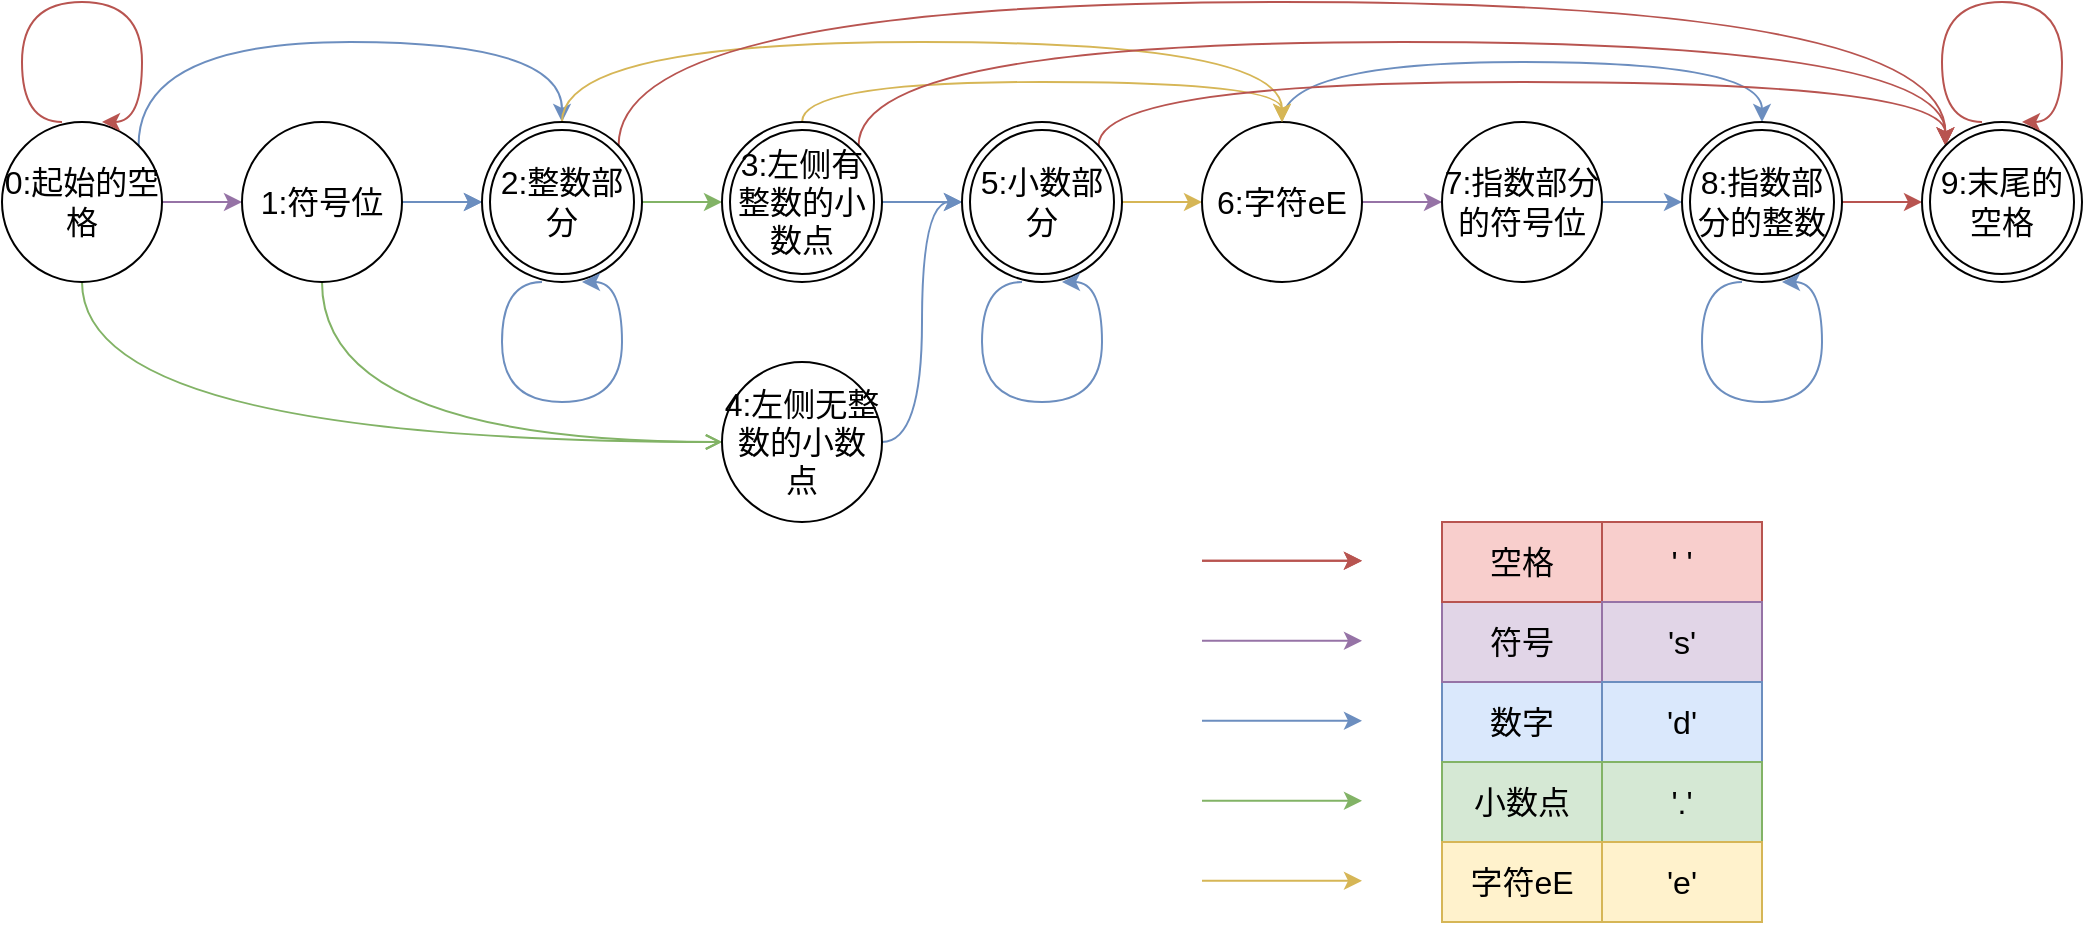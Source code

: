 <mxfile>
    <diagram id="gK3Ktp_HnpO-CIvYq1DM" name="第 1 页">
        <mxGraphModel dx="759" dy="170" grid="1" gridSize="10" guides="1" tooltips="1" connect="1" arrows="1" fold="1" page="1" pageScale="1" pageWidth="827" pageHeight="1169" math="0" shadow="0">
            <root>
                <mxCell id="0"/>
                <mxCell id="1" parent="0"/>
                <mxCell id="4" value="" style="edgeStyle=none;html=1;fontSize=16;fillColor=#e1d5e7;strokeColor=#9673a6;" parent="1" source="2" target="3" edge="1">
                    <mxGeometry relative="1" as="geometry"/>
                </mxCell>
                <mxCell id="96" style="edgeStyle=orthogonalEdgeStyle;curved=1;jumpStyle=arc;html=1;exitX=1;exitY=0;exitDx=0;exitDy=0;entryX=0.5;entryY=0;entryDx=0;entryDy=0;fontSize=16;startArrow=none;startFill=0;endArrow=classic;endFill=1;elbow=vertical;fillColor=#dae8fc;strokeColor=#6c8ebf;" parent="1" source="2" target="88" edge="1">
                    <mxGeometry relative="1" as="geometry">
                        <Array as="points">
                            <mxPoint x="108" y="40"/>
                            <mxPoint x="320" y="40"/>
                        </Array>
                    </mxGeometry>
                </mxCell>
                <mxCell id="97" style="edgeStyle=orthogonalEdgeStyle;curved=1;jumpStyle=arc;html=1;exitX=0.5;exitY=1;exitDx=0;exitDy=0;entryX=0;entryY=0.5;entryDx=0;entryDy=0;fontSize=16;startArrow=none;startFill=0;endArrow=open;endFill=0;elbow=vertical;fillColor=#d5e8d4;strokeColor=#82b366;" parent="1" source="2" target="9" edge="1">
                    <mxGeometry relative="1" as="geometry"/>
                </mxCell>
                <mxCell id="2" value="&lt;font style=&quot;font-size: 16px;&quot;&gt;0:起始的空格&lt;/font&gt;" style="ellipse;whiteSpace=wrap;html=1;aspect=fixed;" parent="1" vertex="1">
                    <mxGeometry x="40" y="80" width="80" height="80" as="geometry"/>
                </mxCell>
                <mxCell id="6" value="" style="edgeStyle=none;html=1;fontSize=16;fillColor=#dae8fc;strokeColor=#6c8ebf;" parent="1" source="3" edge="1">
                    <mxGeometry relative="1" as="geometry">
                        <mxPoint x="280.0" y="120" as="targetPoint"/>
                    </mxGeometry>
                </mxCell>
                <mxCell id="99" style="edgeStyle=orthogonalEdgeStyle;curved=1;jumpStyle=arc;html=1;entryX=0;entryY=0.5;entryDx=0;entryDy=0;fontSize=16;startArrow=none;startFill=0;endArrow=open;endFill=0;elbow=vertical;fillColor=#d5e8d4;strokeColor=#82b366;" parent="1" source="3" target="9" edge="1">
                    <mxGeometry relative="1" as="geometry">
                        <Array as="points">
                            <mxPoint x="200" y="240"/>
                        </Array>
                    </mxGeometry>
                </mxCell>
                <mxCell id="109" value="" style="edgeStyle=none;html=1;fillColor=#dae8fc;strokeColor=#6c8ebf;" parent="1" source="3" target="88" edge="1">
                    <mxGeometry relative="1" as="geometry"/>
                </mxCell>
                <UserObject label="&lt;font style=&quot;font-size: 16px;&quot;&gt;1:符号位&lt;/font&gt;" tags="" id="3">
                    <mxCell style="ellipse;whiteSpace=wrap;html=1;aspect=fixed;" parent="1" vertex="1">
                        <mxGeometry x="160" y="80" width="80" height="80" as="geometry"/>
                    </mxCell>
                </UserObject>
                <mxCell id="8" value="" style="edgeStyle=none;html=1;fontSize=16;fillColor=#d5e8d4;strokeColor=#82b366;" parent="1" edge="1">
                    <mxGeometry relative="1" as="geometry">
                        <mxPoint x="360.0" y="120" as="sourcePoint"/>
                        <mxPoint x="400.0" y="120" as="targetPoint"/>
                    </mxGeometry>
                </mxCell>
                <mxCell id="12" value="" style="edgeStyle=none;html=1;fontSize=16;fillColor=#dae8fc;strokeColor=#6c8ebf;" parent="1" edge="1">
                    <mxGeometry relative="1" as="geometry">
                        <mxPoint x="480.0" y="120" as="sourcePoint"/>
                        <mxPoint x="520.0" y="120" as="targetPoint"/>
                    </mxGeometry>
                </mxCell>
                <mxCell id="103" style="edgeStyle=orthogonalEdgeStyle;curved=1;jumpStyle=arc;html=1;entryX=0;entryY=0.5;entryDx=0;entryDy=0;fontSize=16;startArrow=none;startFill=0;endArrow=classic;endFill=1;elbow=vertical;fillColor=#dae8fc;strokeColor=#6c8ebf;" parent="1" source="9" target="90" edge="1">
                    <mxGeometry relative="1" as="geometry"/>
                </mxCell>
                <mxCell id="9" value="&lt;span style=&quot;font-size: 16px;&quot;&gt;4:左侧无整数的小数点&lt;/span&gt;" style="ellipse;whiteSpace=wrap;html=1;aspect=fixed;" parent="1" vertex="1">
                    <mxGeometry x="400" y="200" width="80" height="80" as="geometry"/>
                </mxCell>
                <mxCell id="14" value="" style="edgeStyle=none;html=1;fontSize=16;fillColor=#fff2cc;strokeColor=#d6b656;" parent="1" target="13" edge="1">
                    <mxGeometry relative="1" as="geometry">
                        <mxPoint x="600.0" y="120" as="sourcePoint"/>
                    </mxGeometry>
                </mxCell>
                <mxCell id="16" value="" style="edgeStyle=none;html=1;fontSize=16;fillColor=#e1d5e7;strokeColor=#9673a6;" parent="1" source="13" target="15" edge="1">
                    <mxGeometry relative="1" as="geometry"/>
                </mxCell>
                <mxCell id="106" style="edgeStyle=orthogonalEdgeStyle;curved=1;jumpStyle=arc;html=1;exitX=0.5;exitY=0;exitDx=0;exitDy=0;entryX=0.5;entryY=0;entryDx=0;entryDy=0;fontSize=16;startArrow=none;startFill=0;endArrow=classic;endFill=1;elbow=vertical;fillColor=#dae8fc;strokeColor=#6c8ebf;" parent="1" source="13" target="91" edge="1">
                    <mxGeometry relative="1" as="geometry">
                        <Array as="points">
                            <mxPoint x="680" y="50"/>
                            <mxPoint x="920" y="50"/>
                        </Array>
                    </mxGeometry>
                </mxCell>
                <mxCell id="13" value="&lt;span style=&quot;font-size: 16px;&quot;&gt;6:字符eE&lt;/span&gt;" style="ellipse;whiteSpace=wrap;html=1;aspect=fixed;" parent="1" vertex="1">
                    <mxGeometry x="640" y="80" width="80" height="80" as="geometry"/>
                </mxCell>
                <mxCell id="19" value="" style="edgeStyle=none;html=1;fontSize=16;fillColor=#dae8fc;strokeColor=#6c8ebf;" parent="1" source="15" edge="1">
                    <mxGeometry relative="1" as="geometry">
                        <mxPoint x="880" y="120" as="targetPoint"/>
                    </mxGeometry>
                </mxCell>
                <mxCell id="15" value="&lt;span style=&quot;font-size: 16px;&quot;&gt;7:指数部分的符号位&lt;/span&gt;" style="ellipse;whiteSpace=wrap;html=1;aspect=fixed;" parent="1" vertex="1">
                    <mxGeometry x="760" y="80" width="80" height="80" as="geometry"/>
                </mxCell>
                <mxCell id="21" value="" style="edgeStyle=none;html=1;fontSize=16;fillColor=#f8cecc;strokeColor=#b85450;" parent="1" edge="1">
                    <mxGeometry relative="1" as="geometry">
                        <mxPoint x="960" y="120" as="sourcePoint"/>
                        <mxPoint x="1000" y="120" as="targetPoint"/>
                    </mxGeometry>
                </mxCell>
                <UserObject label="" tags="" id="39">
                    <mxCell style="endArrow=classic;html=1;fontSize=16;curved=1;elbow=vertical;jumpStyle=arc;edgeStyle=orthogonalEdgeStyle;fillColor=#f8cecc;strokeColor=#b85450;" parent="1" edge="1">
                        <mxGeometry width="50" height="50" relative="1" as="geometry">
                            <mxPoint x="70" y="80" as="sourcePoint"/>
                            <mxPoint x="90" y="80" as="targetPoint"/>
                            <Array as="points">
                                <mxPoint x="50" y="80"/>
                                <mxPoint x="50" y="20"/>
                                <mxPoint x="110" y="20"/>
                                <mxPoint x="110" y="80"/>
                            </Array>
                        </mxGeometry>
                    </mxCell>
                </UserObject>
                <mxCell id="69" value="" style="group" parent="1" vertex="1" connectable="0">
                    <mxGeometry x="640" y="280" width="200" height="200" as="geometry"/>
                </mxCell>
                <mxCell id="70" value="" style="group" parent="69" vertex="1" connectable="0">
                    <mxGeometry width="200" height="40" as="geometry"/>
                </mxCell>
                <mxCell id="71" value="" style="endArrow=classic;html=1;fontSize=16;elbow=vertical;jumpStyle=arc;fillColor=#f8cecc;strokeColor=#b85450;" parent="70" edge="1">
                    <mxGeometry width="50" height="50" relative="1" as="geometry">
                        <mxPoint y="19.41" as="sourcePoint"/>
                        <mxPoint x="80" y="19.41" as="targetPoint"/>
                    </mxGeometry>
                </mxCell>
                <mxCell id="72" value="空格" style="text;strokeColor=none;align=center;fillColor=none;html=1;verticalAlign=middle;whiteSpace=wrap;rounded=0;fontSize=16;" parent="70" vertex="1">
                    <mxGeometry x="120" width="80" height="40" as="geometry"/>
                </mxCell>
                <mxCell id="73" value="" style="group" parent="69" vertex="1" connectable="0">
                    <mxGeometry y="80" width="200" height="40" as="geometry"/>
                </mxCell>
                <mxCell id="74" value="" style="endArrow=classic;html=1;fontSize=16;elbow=vertical;jumpStyle=arc;fillColor=#dae8fc;strokeColor=#6c8ebf;" parent="73" edge="1">
                    <mxGeometry width="50" height="50" relative="1" as="geometry">
                        <mxPoint y="19.41" as="sourcePoint"/>
                        <mxPoint x="80" y="19.41" as="targetPoint"/>
                    </mxGeometry>
                </mxCell>
                <mxCell id="75" value="数字" style="text;strokeColor=#6c8ebf;align=center;fillColor=#dae8fc;html=1;verticalAlign=middle;whiteSpace=wrap;rounded=0;fontSize=16;" parent="73" vertex="1">
                    <mxGeometry x="120" width="80" height="40" as="geometry"/>
                </mxCell>
                <mxCell id="76" value="" style="group" parent="69" vertex="1" connectable="0">
                    <mxGeometry y="120" width="200" height="40" as="geometry"/>
                </mxCell>
                <mxCell id="77" value="" style="endArrow=classic;html=1;fontSize=16;elbow=vertical;jumpStyle=arc;fillColor=#d5e8d4;strokeColor=#82b366;" parent="76" edge="1">
                    <mxGeometry width="50" height="50" relative="1" as="geometry">
                        <mxPoint y="19.41" as="sourcePoint"/>
                        <mxPoint x="80" y="19.41" as="targetPoint"/>
                    </mxGeometry>
                </mxCell>
                <mxCell id="78" value="小数点" style="text;strokeColor=#82b366;align=center;fillColor=#d5e8d4;html=1;verticalAlign=middle;whiteSpace=wrap;rounded=0;fontSize=16;" parent="76" vertex="1">
                    <mxGeometry x="120" width="80" height="40" as="geometry"/>
                </mxCell>
                <mxCell id="79" value="" style="group" parent="69" vertex="1" connectable="0">
                    <mxGeometry y="160" width="200" height="40" as="geometry"/>
                </mxCell>
                <mxCell id="80" value="" style="endArrow=classic;html=1;fontSize=16;elbow=vertical;jumpStyle=arc;fillColor=#fff2cc;strokeColor=#d6b656;" parent="79" edge="1">
                    <mxGeometry width="50" height="50" relative="1" as="geometry">
                        <mxPoint y="19.41" as="sourcePoint"/>
                        <mxPoint x="80" y="19.41" as="targetPoint"/>
                    </mxGeometry>
                </mxCell>
                <mxCell id="81" value="字符eE" style="text;strokeColor=#d6b656;align=center;fillColor=#fff2cc;html=1;verticalAlign=middle;whiteSpace=wrap;rounded=0;fontSize=16;" parent="79" vertex="1">
                    <mxGeometry x="120" width="80" height="40" as="geometry"/>
                </mxCell>
                <mxCell id="82" value="" style="group" parent="69" vertex="1" connectable="0">
                    <mxGeometry y="40" width="200" height="40" as="geometry"/>
                </mxCell>
                <mxCell id="83" value="" style="endArrow=classic;html=1;fontSize=16;elbow=vertical;jumpStyle=arc;fillColor=#e1d5e7;strokeColor=#9673a6;" parent="82" edge="1">
                    <mxGeometry width="50" height="50" relative="1" as="geometry">
                        <mxPoint y="19.41" as="sourcePoint"/>
                        <mxPoint x="80" y="19.41" as="targetPoint"/>
                    </mxGeometry>
                </mxCell>
                <mxCell id="84" value="符号" style="text;strokeColor=#9673a6;align=center;fillColor=#e1d5e7;html=1;verticalAlign=middle;whiteSpace=wrap;rounded=0;fontSize=16;" parent="82" vertex="1">
                    <mxGeometry x="120" width="80" height="40" as="geometry"/>
                </mxCell>
                <mxCell id="85" value="" style="group" parent="82" vertex="1" connectable="0">
                    <mxGeometry y="-40" width="200" height="40" as="geometry"/>
                </mxCell>
                <mxCell id="86" value="" style="endArrow=classic;html=1;fontSize=16;elbow=vertical;jumpStyle=arc;fillColor=#f8cecc;strokeColor=#b85450;" parent="85" edge="1">
                    <mxGeometry width="50" height="50" relative="1" as="geometry">
                        <mxPoint y="19.41" as="sourcePoint"/>
                        <mxPoint x="80" y="19.41" as="targetPoint"/>
                    </mxGeometry>
                </mxCell>
                <mxCell id="87" value="空格" style="text;strokeColor=#b85450;align=center;fillColor=#f8cecc;html=1;verticalAlign=middle;whiteSpace=wrap;rounded=0;fontSize=16;" parent="85" vertex="1">
                    <mxGeometry x="120" width="80" height="40" as="geometry"/>
                </mxCell>
                <mxCell id="101" style="edgeStyle=orthogonalEdgeStyle;curved=1;jumpStyle=arc;html=1;exitX=0.5;exitY=0;exitDx=0;exitDy=0;entryX=0.5;entryY=0;entryDx=0;entryDy=0;fontSize=16;startArrow=none;startFill=0;endArrow=classic;endFill=1;elbow=vertical;fillColor=#fff2cc;strokeColor=#d6b656;" parent="1" source="88" target="13" edge="1">
                    <mxGeometry relative="1" as="geometry">
                        <Array as="points">
                            <mxPoint x="320" y="40"/>
                            <mxPoint x="680" y="40"/>
                        </Array>
                    </mxGeometry>
                </mxCell>
                <mxCell id="118" style="edgeStyle=orthogonalEdgeStyle;html=1;exitX=1;exitY=0;exitDx=0;exitDy=0;curved=1;entryX=0;entryY=0;entryDx=0;entryDy=0;fillColor=#f8cecc;strokeColor=#b85450;" edge="1" parent="1" source="88" target="93">
                    <mxGeometry relative="1" as="geometry">
                        <mxPoint x="870" y="30" as="targetPoint"/>
                        <Array as="points">
                            <mxPoint x="348" y="20"/>
                            <mxPoint x="1012" y="20"/>
                        </Array>
                    </mxGeometry>
                </mxCell>
                <mxCell id="88" value="2:整数部分" style="ellipse;shape=doubleEllipse;whiteSpace=wrap;html=1;aspect=fixed;fontSize=16;" parent="1" vertex="1">
                    <mxGeometry x="280" y="80" width="80" height="80" as="geometry"/>
                </mxCell>
                <mxCell id="102" style="edgeStyle=orthogonalEdgeStyle;curved=1;jumpStyle=arc;html=1;exitX=0.5;exitY=0;exitDx=0;exitDy=0;entryX=0.5;entryY=0;entryDx=0;entryDy=0;fontSize=16;startArrow=none;startFill=0;endArrow=classic;endFill=1;elbow=vertical;fillColor=#fff2cc;strokeColor=#d6b656;" parent="1" source="89" target="13" edge="1">
                    <mxGeometry relative="1" as="geometry">
                        <Array as="points">
                            <mxPoint x="440" y="60"/>
                            <mxPoint x="680" y="60"/>
                        </Array>
                    </mxGeometry>
                </mxCell>
                <mxCell id="119" style="edgeStyle=orthogonalEdgeStyle;curved=1;html=1;exitX=1;exitY=0;exitDx=0;exitDy=0;entryX=0;entryY=0;entryDx=0;entryDy=0;fillColor=#f8cecc;strokeColor=#b85450;" edge="1" parent="1" source="89" target="93">
                    <mxGeometry relative="1" as="geometry">
                        <Array as="points">
                            <mxPoint x="468" y="40"/>
                            <mxPoint x="1012" y="40"/>
                        </Array>
                    </mxGeometry>
                </mxCell>
                <mxCell id="89" value="3:左侧有整数的小数点" style="ellipse;shape=doubleEllipse;whiteSpace=wrap;html=1;aspect=fixed;fontSize=16;" parent="1" vertex="1">
                    <mxGeometry x="400" y="80" width="80" height="80" as="geometry"/>
                </mxCell>
                <mxCell id="122" style="edgeStyle=orthogonalEdgeStyle;curved=1;html=1;exitX=1;exitY=0;exitDx=0;exitDy=0;entryX=0;entryY=0;entryDx=0;entryDy=0;fillColor=#f8cecc;strokeColor=#b85450;" edge="1" parent="1" source="90" target="93">
                    <mxGeometry relative="1" as="geometry">
                        <Array as="points">
                            <mxPoint x="588" y="60"/>
                            <mxPoint x="1012" y="60"/>
                        </Array>
                    </mxGeometry>
                </mxCell>
                <mxCell id="90" value="5:小数部分" style="ellipse;shape=doubleEllipse;whiteSpace=wrap;html=1;aspect=fixed;fontSize=16;" parent="1" vertex="1">
                    <mxGeometry x="520" y="80" width="80" height="80" as="geometry"/>
                </mxCell>
                <mxCell id="91" value="8:指数部分的整数" style="ellipse;shape=doubleEllipse;whiteSpace=wrap;html=1;aspect=fixed;fontSize=16;" parent="1" vertex="1">
                    <mxGeometry x="880" y="80" width="80" height="80" as="geometry"/>
                </mxCell>
                <mxCell id="93" value="9:末尾的空格" style="ellipse;shape=doubleEllipse;whiteSpace=wrap;html=1;aspect=fixed;fontSize=16;" parent="1" vertex="1">
                    <mxGeometry x="1000" y="80" width="80" height="80" as="geometry"/>
                </mxCell>
                <UserObject label="" tags="" id="100">
                    <mxCell style="endArrow=classic;html=1;fontSize=16;curved=1;elbow=vertical;jumpStyle=arc;edgeStyle=orthogonalEdgeStyle;fillColor=#dae8fc;strokeColor=#6c8ebf;" parent="1" edge="1">
                        <mxGeometry width="50" height="50" relative="1" as="geometry">
                            <mxPoint x="310" y="160" as="sourcePoint"/>
                            <mxPoint x="330" y="160" as="targetPoint"/>
                            <Array as="points">
                                <mxPoint x="290" y="160"/>
                                <mxPoint x="290" y="220"/>
                                <mxPoint x="350" y="220"/>
                                <mxPoint x="350" y="160"/>
                            </Array>
                        </mxGeometry>
                    </mxCell>
                </UserObject>
                <UserObject label="" tags="" id="104">
                    <mxCell style="endArrow=classic;html=1;fontSize=16;curved=1;elbow=vertical;jumpStyle=arc;edgeStyle=orthogonalEdgeStyle;fillColor=#dae8fc;strokeColor=#6c8ebf;" parent="1" edge="1">
                        <mxGeometry width="50" height="50" relative="1" as="geometry">
                            <mxPoint x="550" y="160" as="sourcePoint"/>
                            <mxPoint x="570" y="160" as="targetPoint"/>
                            <Array as="points">
                                <mxPoint x="530" y="160"/>
                                <mxPoint x="530" y="220"/>
                                <mxPoint x="590" y="220"/>
                                <mxPoint x="590" y="160"/>
                            </Array>
                        </mxGeometry>
                    </mxCell>
                </UserObject>
                <UserObject label="" tags="" id="107">
                    <mxCell style="endArrow=classic;html=1;fontSize=16;curved=1;elbow=vertical;jumpStyle=arc;edgeStyle=orthogonalEdgeStyle;fillColor=#dae8fc;strokeColor=#6c8ebf;" parent="1" edge="1">
                        <mxGeometry width="50" height="50" relative="1" as="geometry">
                            <mxPoint x="910" y="160" as="sourcePoint"/>
                            <mxPoint x="930" y="160" as="targetPoint"/>
                            <Array as="points">
                                <mxPoint x="890" y="160"/>
                                <mxPoint x="890" y="220"/>
                                <mxPoint x="950" y="220"/>
                                <mxPoint x="950" y="160"/>
                            </Array>
                        </mxGeometry>
                    </mxCell>
                </UserObject>
                <mxCell id="115" value="" style="group" parent="1" vertex="1" connectable="0">
                    <mxGeometry x="840" y="280" width="80" height="200" as="geometry"/>
                </mxCell>
                <mxCell id="110" value="' '" style="text;strokeColor=#b85450;align=center;fillColor=#f8cecc;html=1;verticalAlign=middle;whiteSpace=wrap;rounded=0;fontSize=16;" parent="115" vertex="1">
                    <mxGeometry width="80" height="40" as="geometry"/>
                </mxCell>
                <mxCell id="111" value="'s'" style="text;strokeColor=#9673a6;align=center;fillColor=#e1d5e7;html=1;verticalAlign=middle;whiteSpace=wrap;rounded=0;fontSize=16;" parent="115" vertex="1">
                    <mxGeometry y="40" width="80" height="40" as="geometry"/>
                </mxCell>
                <mxCell id="112" value="'d'" style="text;strokeColor=#6c8ebf;align=center;fillColor=#dae8fc;html=1;verticalAlign=middle;whiteSpace=wrap;rounded=0;fontSize=16;" parent="115" vertex="1">
                    <mxGeometry y="80" width="80" height="40" as="geometry"/>
                </mxCell>
                <mxCell id="113" value="'.'" style="text;strokeColor=#82b366;align=center;fillColor=#d5e8d4;html=1;verticalAlign=middle;whiteSpace=wrap;rounded=0;fontSize=16;" parent="115" vertex="1">
                    <mxGeometry y="120" width="80" height="40" as="geometry"/>
                </mxCell>
                <mxCell id="114" value="'e'" style="text;strokeColor=#d6b656;align=center;fillColor=#fff2cc;html=1;verticalAlign=middle;whiteSpace=wrap;rounded=0;fontSize=16;" parent="115" vertex="1">
                    <mxGeometry y="160" width="80" height="40" as="geometry"/>
                </mxCell>
                <mxCell id="117" value="" style="endArrow=classic;html=1;fontSize=16;curved=1;elbow=vertical;jumpStyle=arc;edgeStyle=orthogonalEdgeStyle;fillColor=#f8cecc;strokeColor=#b85450;" parent="1" edge="1">
                    <mxGeometry width="50" height="50" relative="1" as="geometry">
                        <mxPoint x="1030" y="80" as="sourcePoint"/>
                        <mxPoint x="1050" y="80" as="targetPoint"/>
                        <Array as="points">
                            <mxPoint x="1010" y="80"/>
                            <mxPoint x="1010" y="20"/>
                            <mxPoint x="1070" y="20"/>
                            <mxPoint x="1070" y="80"/>
                        </Array>
                    </mxGeometry>
                </mxCell>
            </root>
        </mxGraphModel>
    </diagram>
</mxfile>